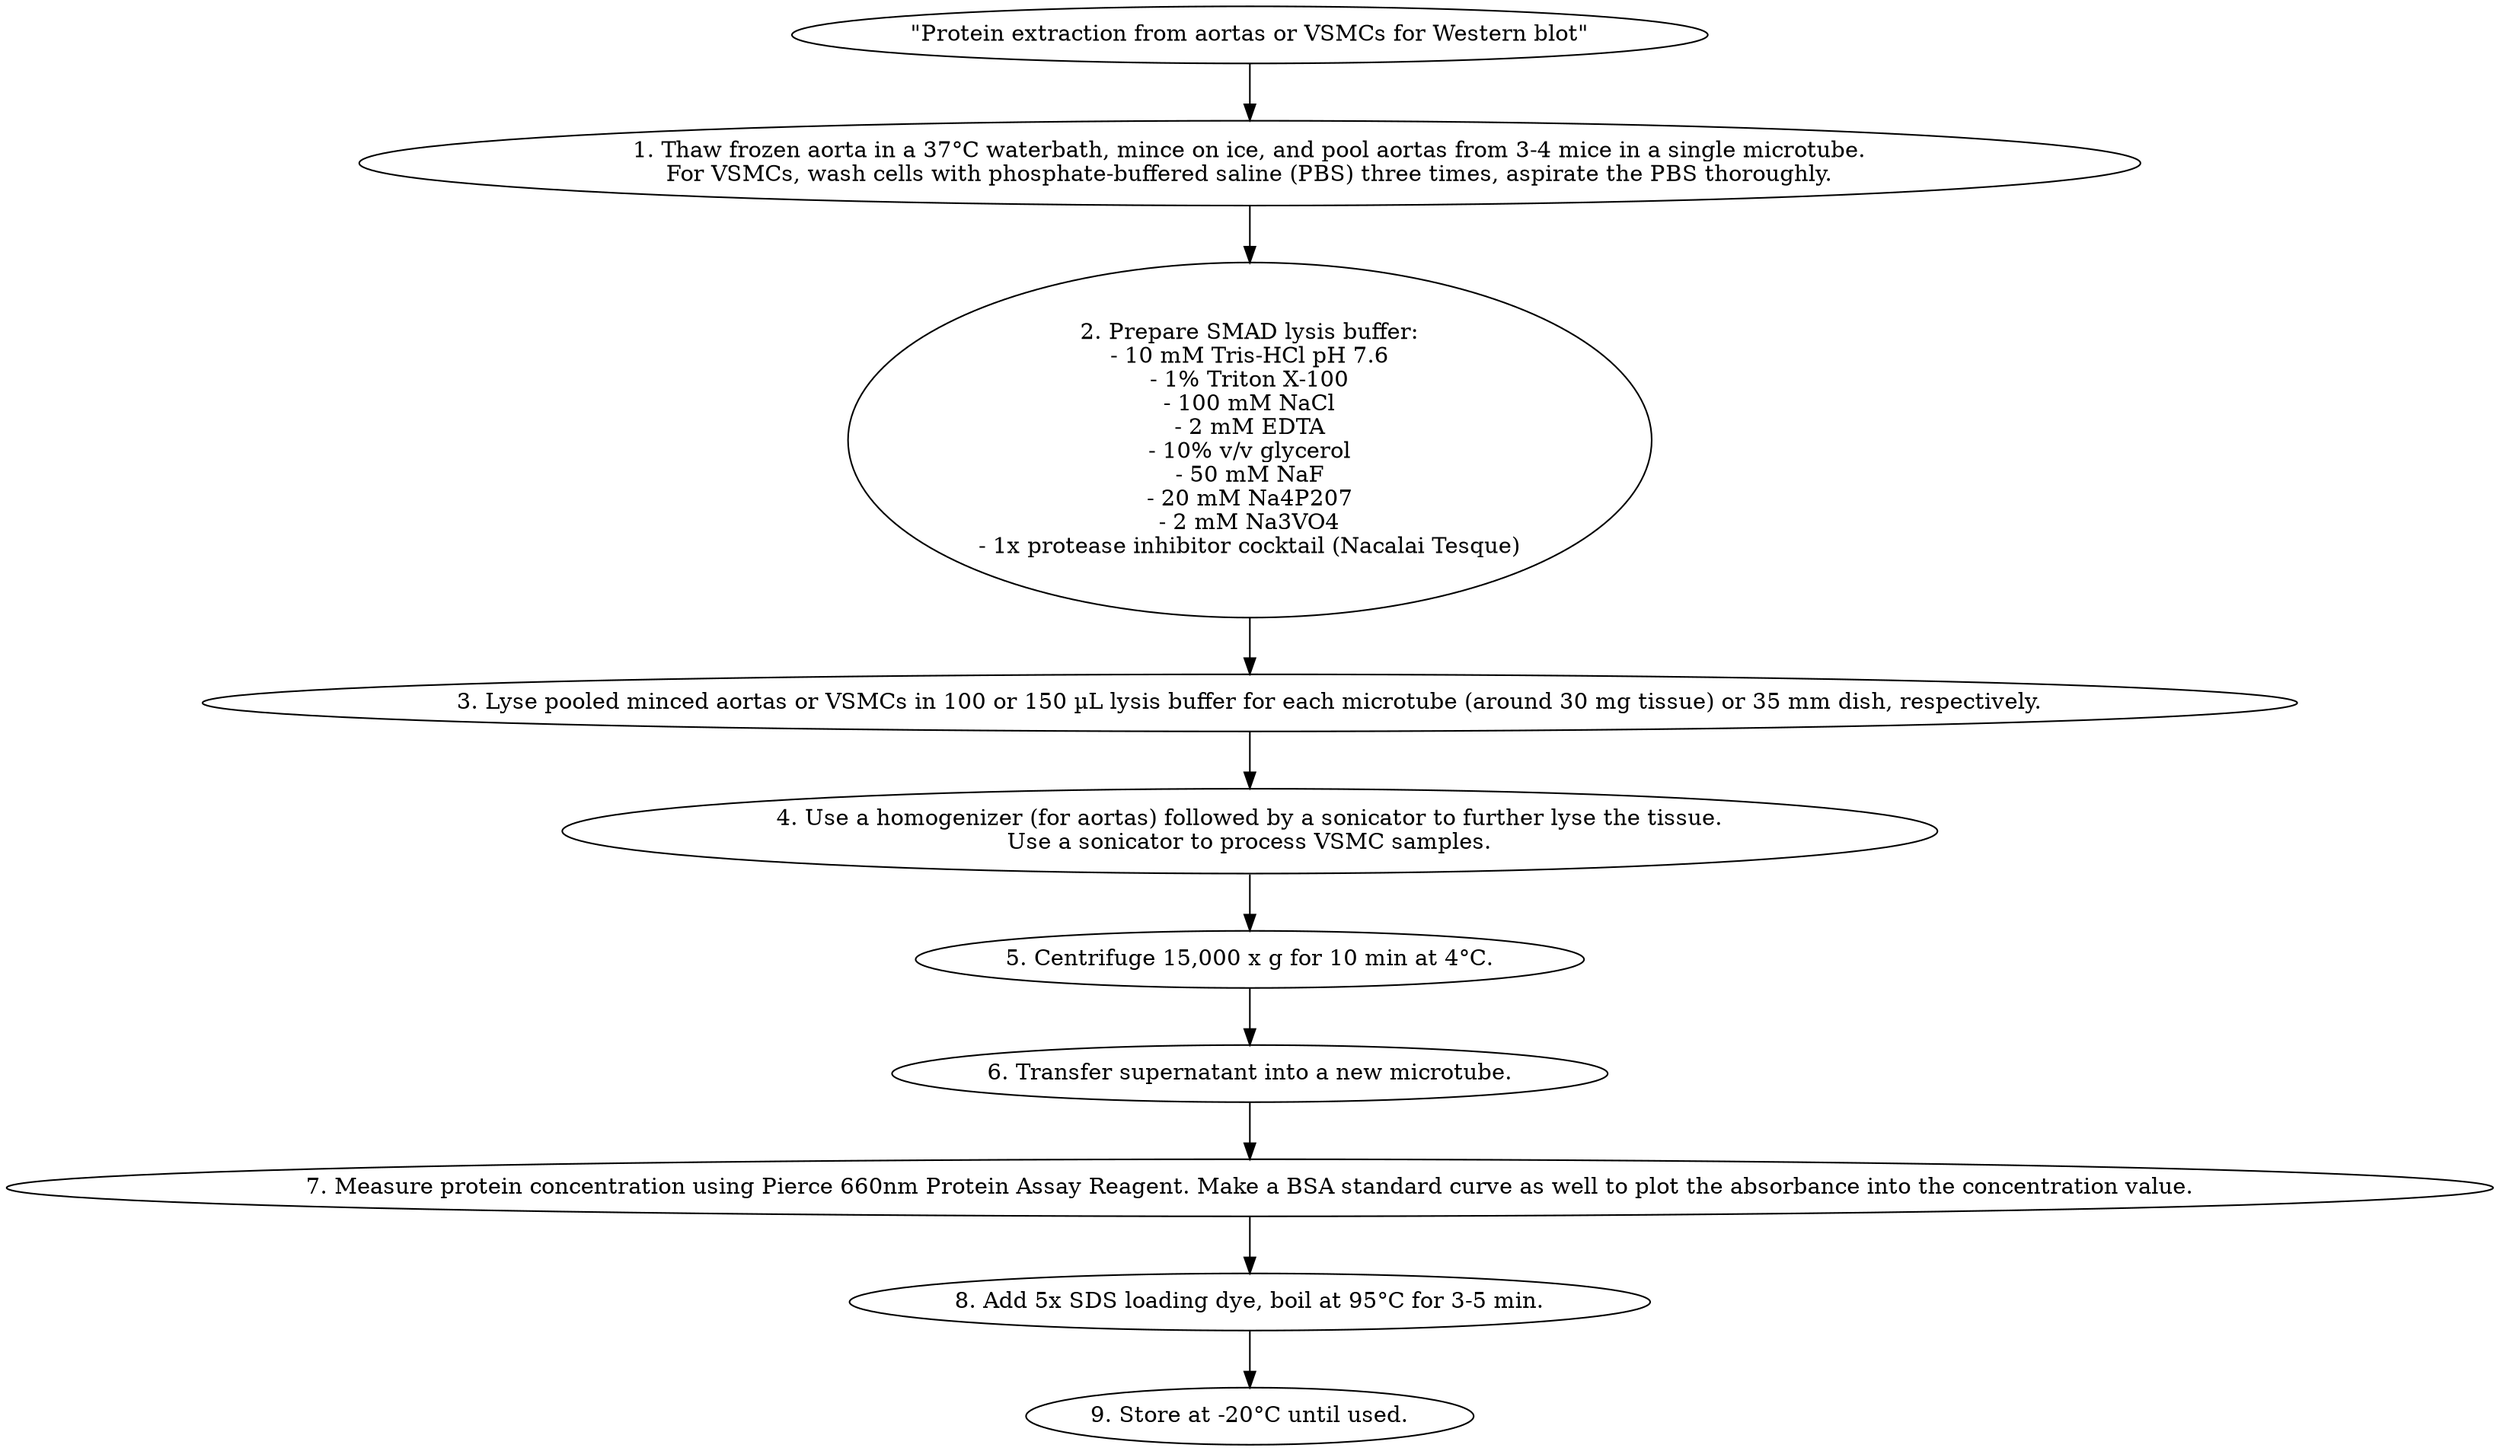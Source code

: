digraph ProteinExtractionProtocol {
    // Define the title
    Title [label="\"Protein extraction from aortas or VSMCs for Western blot\""];
    
    // Define steps
    Step1 [label="1. Thaw frozen aorta in a 37°C waterbath, mince on ice, and pool aortas from 3-4 mice in a single microtube.\nFor VSMCs, wash cells with phosphate-buffered saline (PBS) three times, aspirate the PBS thoroughly."];
    Step2 [label="2. Prepare SMAD lysis buffer:\n- 10 mM Tris-HCl pH 7.6\n- 1% Triton X-100\n- 100 mM NaCl\n- 2 mM EDTA\n- 10% v/v glycerol\n- 50 mM NaF\n- 20 mM Na4P207\n- 2 mM Na3VO4\n- 1x protease inhibitor cocktail (Nacalai Tesque)"];
    Step3 [label="3. Lyse pooled minced aortas or VSMCs in 100 or 150 µL lysis buffer for each microtube (around 30 mg tissue) or 35 mm dish, respectively."];
    Step4 [label="4. Use a homogenizer (for aortas) followed by a sonicator to further lyse the tissue.\nUse a sonicator to process VSMC samples."];
    Step5 [label="5. Centrifuge 15,000 x g for 10 min at 4°C."];
    Step6 [label="6. Transfer supernatant into a new microtube."];
    Step7 [label="7. Measure protein concentration using Pierce 660nm Protein Assay Reagent. Make a BSA standard curve as well to plot the absorbance into the concentration value."];
    Step8 [label="8. Add 5x SDS loading dye, boil at 95°C for 3-5 min."];
    Step9 [label="9. Store at -20°C until used."];

    // Define edges (sequence of steps)
    Title -> Step1;
    Step1 -> Step2;
    Step2 -> Step3;
    Step3 -> Step4;
    Step4 -> Step5;
    Step5 -> Step6;
    Step6 -> Step7;
    Step7 -> Step8;
    Step8 -> Step9;
}
